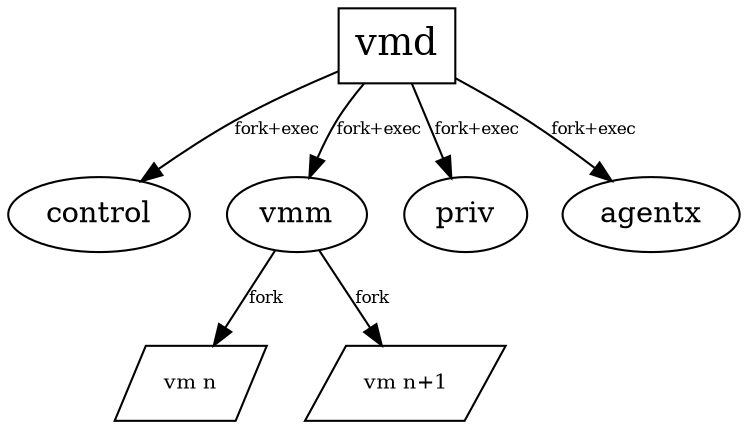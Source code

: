 digraph privsep_72 {
    parent [shape=box, label="vmd", fontsize=18];
    control [shape=ellipse, label="control", fontsize=14];
    vmm [shape=ellipse, label="vmm", fontsize=14];
    priv [shape=ellipse, label="priv", fontsize=14];
    agentx [shape=ellipse, label="agentx", fontsize=14];
    vm1 [shape=parallelogram, label="vm n", fontsize=10];
    vm2 [shape=parallelogram, label="vm n+1", fontsize=10];

    parent -> { control, vmm, priv, agentx } [label="fork+exec", fontsize=8];
    vmm -> { vm1, vm2 } [label="fork", fontsize=8];
}
